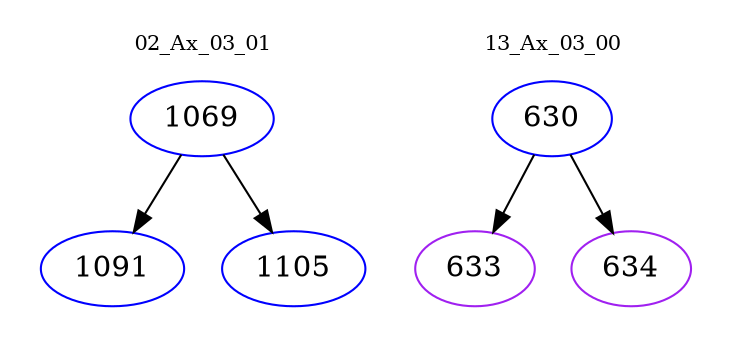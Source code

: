 digraph{
subgraph cluster_0 {
color = white
label = "02_Ax_03_01";
fontsize=10;
T0_1069 [label="1069", color="blue"]
T0_1069 -> T0_1091 [color="black"]
T0_1091 [label="1091", color="blue"]
T0_1069 -> T0_1105 [color="black"]
T0_1105 [label="1105", color="blue"]
}
subgraph cluster_1 {
color = white
label = "13_Ax_03_00";
fontsize=10;
T1_630 [label="630", color="blue"]
T1_630 -> T1_633 [color="black"]
T1_633 [label="633", color="purple"]
T1_630 -> T1_634 [color="black"]
T1_634 [label="634", color="purple"]
}
}
